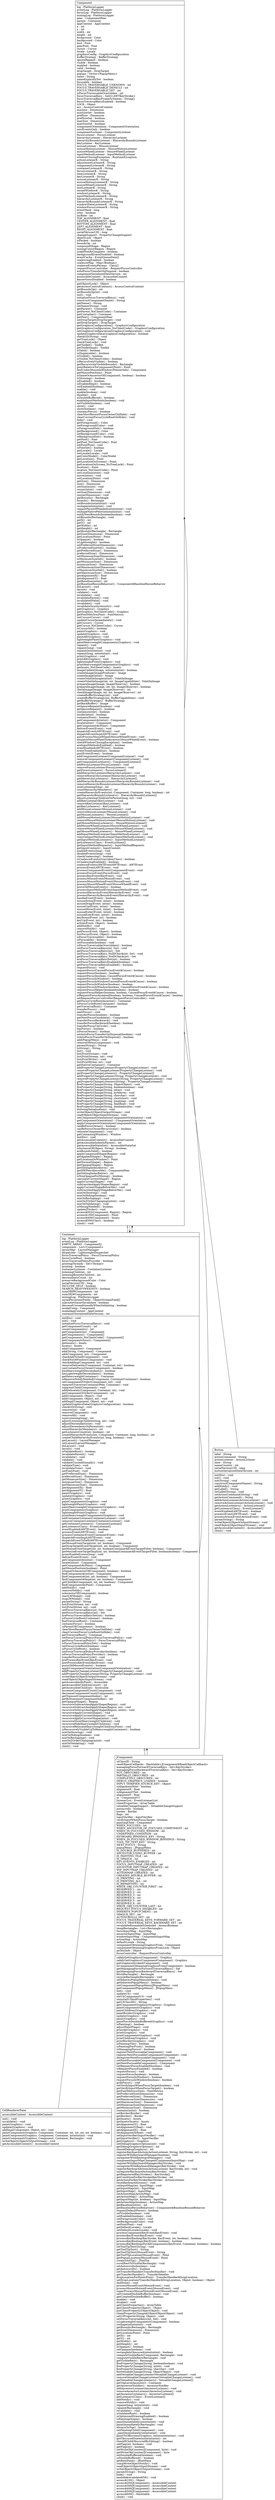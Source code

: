 digraph G {

fontname = "Bitstream Vera Sans"
fontsize = 8
rankdir=BT

node [shape = "record" color = "#000000" fillcolor = "#000000" style=""]

ClassTContainer [label = "{Container\l|log : PlatformLogger\leventLog : PlatformLogger\lEMPTY_ARRAY : Component[]\lcomponent : List\<Component\>\llayoutMgr : LayoutManager\ldispatcher : LightweightDispatcher\lfocusTraversalPolicy : FocusTraversalPolicy\lfocusCycleRoot : boolean\lfocusTraversalPolicyProvider : boolean\lprintingThreads : Set\<Thread\>\lprinting : boolean\lcontainerListener : ContainerListener\llisteningChildren : int\llisteningBoundsChildren : int\ldescendantsCount : int\lpreserveBackgroundColor : Color\lserialVersionUID : long\lINCLUDE_SELF : boolean\lSEARCH_HEAVYWEIGHTS : boolean\lnumOfHWComponents : int\lnumOfLWComponents : int\lmixingLog : PlatformLogger\lserialPersistentFields : ObjectStreamField[]\lisJavaAwtSmartInvalidate : boolean\ldescendUnconditionallyWhenValidating : boolean\lmodalComp : Component\lmodalAppContext : AppContext\lcontainerSerializedDataVersion : int\l|initIDs() : void\linit() : void\linitializeFocusTraversalKeys() : void\lgetComponentCount() : int\lcountComponents() : int\lgetComponent(int) : Component\lgetComponents() : Component[]\lgetComponents_NoClientCode() : Component[]\lgetComponentsSync() : Component[]\lgetInsets() : Insets\linsets() : Insets\ladd(Component) : Component\ladd(String, Component) : Component\ladd(Component, int) : Component\lcheckAddToSelf(Component) : void\lcheckNotAWindow(Component) : void\lcheckAdding(Component, int) : void\lremoveDelicately(Component, Container, int) : boolean\lcanContainFocusOwner(Component) : boolean\lhasHeavyweightDescendants() : boolean\lhasLightweightDescendants() : boolean\lgetHeavyweightContainer() : Container\lisRemoveNotifyNeeded(Component, ContainerContainer) : boolean\lsetComponentZOrder(Component, int) : void\lreparentTraverse(ContainerPeer, Container) : void\lreparentChild(Component) : void\laddDelicately(Component, Container, int) : void\lgetComponentZOrder(Component) : int\ladd(Component, Object) : void\ladd(Component, Object, int) : void\laddImpl(Component, Object, int) : void\lupdateGraphicsData(GraphicsConfiguration) : boolean\lcheckGD(String) : void\lremove(int) : void\lremove(Component) : void\lremoveAll() : void\lnumListening(long) : int\ladjustListeningChildren(long, int) : void\ladjustDescendants(int) : void\ladjustDecendantsOnParent(int) : void\lcountHierarchyMembers() : int\lgetListenersCount(int, boolean) : int\lcreateHierarchyEvents(int, Component, Container, long, boolean) : int\lcreateChildHierarchyEvents(int, long, boolean) : void\lgetLayout() : LayoutManager\lsetLayout(LayoutManager) : void\ldoLayout() : void\llayout() : void\lisValidateRoot() : boolean\linvalidateParent() : void\linvalidate() : void\lvalidate() : void\lvalidateUnconditionally() : void\lvalidateTree() : void\linvalidateTree() : void\lsetFont(Font) : void\lgetPreferredSize() : Dimension\lpreferredSize() : Dimension\lgetMinimumSize() : Dimension\lminimumSize() : Dimension\lgetMaximumSize() : Dimension\lgetAlignmentX() : float\lgetAlignmentY() : float\lpaint(Graphics) : void\lupdate(Graphics) : void\lprint(Graphics) : void\lpaintComponents(Graphics) : void\llightweightPaint(Graphics) : void\lpaintHeavyweightComponents(Graphics) : void\lprintComponents(Graphics) : void\llightweightPrint(Graphics) : void\lprintHeavyweightComponents(Graphics) : void\laddContainerListener(ContainerListener) : void\lremoveContainerListener(ContainerListener) : void\lgetContainerListeners() : ContainerListener[]\lgetListeners(Class) : EventListener[]\leventEnabled(AWTEvent) : boolean\lprocessEvent(AWTEvent) : void\lprocessContainerEvent(ContainerEvent) : void\ldispatchEventImpl(AWTEvent) : void\ldispatchEventToSelf(AWTEvent) : void\lgetMouseEventTarget(int, int, boolean) : Component\lgetDropTargetEventTarget(int, int, boolean) : Component\lgetMouseEventTarget(int, int, booleanContainer$EventTargetFilter, boolean) : Component\lgetMouseEventTargetImpl(int, int, booleanContainer$EventTargetFilter, booleanboolean) : Component\lproxyEnableEvents(long) : void\ldeliverEvent(Event) : void\lgetComponentAt(intint) : Component\llocate(intint) : Component\lgetComponentAt(Point) : Component\lgetMousePosition(boolean) : Point\lisSameOrAncestorOf(Component, boolean) : boolean\lfindComponentAt(intint) : Component\lfindComponentAt(int, int, boolean) : Component\lfindComponentAtImpl(int, int, boolean) : Component\lgetChildAt(Component, int, int, boolean) : Component\lfindComponentAt(Point) : Component\laddNotify() : void\lremoveNotify() : void\lisAncestorOf(Component) : boolean\lstartLWModal() : void\lstopLWModal() : void\lparamString() : String\llist(PrintStream, int) : void\llist(PrintWriter, int) : void\lsetFocusTraversalKeys(int, Set) : void\lgetFocusTraversalKeys(int) : Set\lareFocusTraversalKeysSet(int) : boolean\lisFocusCycleRoot(Container) : boolean\lfindTraversalRoot() : Container\lcontainsFocus() : boolean\lisParentOf(Component) : boolean\lclearMostRecentFocusOwnerOnHide() : void\lclearCurrentFocusCycleRootOnHide() : void\lgetTraversalRoot() : Container\lsetFocusTraversalPolicy(FocusTraversalPolicy) : void\lgetFocusTraversalPolicy() : FocusTraversalPolicy\lisFocusTraversalPolicySet() : boolean\lsetFocusCycleRoot(boolean) : void\lisFocusCycleRoot() : boolean\lsetFocusTraversalPolicyProvider(boolean) : void\lisFocusTraversalPolicyProvider() : boolean\ltransferFocusDownCycle() : void\lpreProcessKeyEvent(KeyEvent) : void\lpostProcessKeyEvent(KeyEvent) : void\lpostsOldMouseEvents() : boolean\lapplyComponentOrientation(ComponentOrientation) : void\laddPropertyChangeListener(PropertyChangeListener) : void\laddPropertyChangeListener(String, PropertyChangeListener) : void\lwriteObject(ObjectOutputStream) : void\lreadObject(ObjectInputStream) : void\lgetAccessibleAt(Point) : Accessible\lgetAccessibleChildrenCount() : int\lgetAccessibleChild(int) : Accessible\lincreaseComponentCount(Component) : void\ldecreaseComponentCount(Component) : void\lgetTopmostComponentIndex() : int\lgetBottommostComponentIndex() : int\lgetOpaqueShape() : Region\lrecursiveSubtractAndApplyShape(Region) : void\lrecursiveSubtractAndApplyShape(Region, int) : void\lrecursiveSubtractAndApplyShape(Region, intint) : void\lrecursiveApplyCurrentShape() : void\lrecursiveApplyCurrentShape(int) : void\lrecursiveApplyCurrentShape(intint) : void\lrecursiveShowHeavyweightChildren() : void\lrecursiveHideHeavyweightChildren() : void\lrecursiveRelocateHeavyweightChildren(Point) : void\lisRecursivelyVisibleUpToHeavyweightContainer() : boolean\lmixOnShowing() : void\lmixOnHiding(boolean) : void\lmixOnReshaping() : void\lmixOnZOrderChanging(intint) : void\lmixOnValidating() : void\lclinit() : void\l}"]
node [shape = "record" color = "#000000" fillcolor = "#000000" style=""]

ClassTComponent [label = "{Component\l|log : PlatformLogger\leventLog : PlatformLogger\lfocusLog : PlatformLogger\lmixingLog : PlatformLogger\lpeer : ComponentPeer\lparent : Container\lappContext : AppContext\lx : int\ly : int\lwidth : int\lheight : int\lforeground : Color\lbackground : Color\lfont : Font\lpeerFont : Font\lcursor : Cursor\llocale : Locale\lgraphicsConfig : GraphicsConfiguration\lbufferStrategy : BufferStrategy\lignoreRepaint : boolean\lvisible : boolean\lenabled : boolean\lvalid : boolean\ldropTarget : DropTarget\lpopups : Vector\<PopupMenu\>\lname : String\lnameExplicitlySet : boolean\lfocusable : boolean\lFOCUS_TRAVERSABLE_UNKNOWN : int\lFOCUS_TRAVERSABLE_DEFAULT : int\lFOCUS_TRAVERSABLE_SET : int\lisFocusTraversableOverridden : int\lfocusTraversalKeys : Set[]\<AWTKeyStroke\>\lfocusTraversalKeyPropertyNames : String[]\lfocusTraversalKeysEnabled : boolean\lLOCK : Object\lacc : AccessControlContext\lminSize : Dimension\lminSizeSet : boolean\lprefSize : Dimension\lprefSizeSet : boolean\lmaxSize : Dimension\lmaxSizeSet : boolean\lcomponentOrientation : ComponentOrientation\lnewEventsOnly : boolean\lcomponentListener : ComponentListener\lfocusListener : FocusListener\lhierarchyListener : HierarchyListener\lhierarchyBoundsListener : HierarchyBoundsListener\lkeyListener : KeyListener\lmouseListener : MouseListener\lmouseMotionListener : MouseMotionListener\lmouseWheelListener : MouseWheelListener\linputMethodListener : InputMethodListener\lwindowClosingException : RuntimeException\lactionListenerK : String\ladjustmentListenerK : String\lcomponentListenerK : String\lcontainerListenerK : String\lfocusListenerK : String\litemListenerK : String\lkeyListenerK : String\lmouseListenerK : String\lmouseMotionListenerK : String\lmouseWheelListenerK : String\ltextListenerK : String\lownedWindowK : String\lwindowListenerK : String\linputMethodListenerK : String\lhierarchyListenerK : String\lhierarchyBoundsListenerK : String\lwindowStateListenerK : String\lwindowFocusListenerK : String\leventMask : long\lisInc : boolean\lincRate : int\lTOP_ALIGNMENT : float\lCENTER_ALIGNMENT : float\lBOTTOM_ALIGNMENT : float\lLEFT_ALIGNMENT : float\lRIGHT_ALIGNMENT : float\lserialVersionUID : long\lchangeSupport : PropertyChangeSupport\lobjectLock : Object\lisPacked : boolean\lboundsOp : int\lcompoundShape : Region\lmixingCutoutRegion : Region\lisAddNotifyComplete : boolean\lbackgroundEraseDisabled : boolean\leventCache : EventQueueItem[]\lcoalescingEnabled : boolean\lcoalesceMap : Map\<Boolean\>\lcoalesceEventsParams : Class[]\lrequestFocusController : RequestFocusController\lautoFocusTransferOnDisposal : boolean\lcomponentSerializedDataVersion : int\laccessibleContext : AccessibleContext\l$assertionsDisabled : boolean\l|getObjectLock() : Object\lgetAccessControlContext() : AccessControlContext\lgetBoundsOp() : int\lsetBoundsOp(int) : void\linit() : void\linitializeFocusTraversalKeys() : void\lconstructComponentName() : String\lgetName() : String\lsetName(String) : void\lgetParent() : Container\lgetParent_NoClientCode() : Container\lgetContainer() : Container\lgetPeer() : ComponentPeer\lsetDropTarget(DropTarget) : void\lgetDropTarget() : DropTarget\lgetGraphicsConfiguration() : GraphicsConfiguration\lgetGraphicsConfiguration_NoClientCode() : GraphicsConfiguration\lsetGraphicsConfiguration(GraphicsConfiguration) : void\lupdateGraphicsData(GraphicsConfiguration) : boolean\lcheckGD(String) : void\lgetTreeLock() : Object\lcheckTreeLock() : void\lgetToolkit() : Toolkit\lgetToolkitImpl() : Toolkit\lisValid() : boolean\lisDisplayable() : boolean\lisVisible() : boolean\lisVisible_NoClientCode() : boolean\lisRecursivelyVisible() : boolean\lgetRecursivelyVisibleBounds() : Rectangle\lpointRelativeToComponent(Point) : Point\lfindUnderMouseInWindow(PointerInfo) : Component\lgetMousePosition() : Point\lisSameOrAncestorOf(Component, boolean) : boolean\lisShowing() : boolean\lisEnabled() : boolean\lisEnabledImpl() : boolean\lsetEnabled(boolean) : void\lenable() : void\lenable(boolean) : void\ldisable() : void\lisDoubleBuffered() : boolean\lenableInputMethods(boolean) : void\lsetVisible(boolean) : void\lshow() : void\lshow(boolean) : void\lcontainsFocus() : boolean\lclearMostRecentFocusOwnerOnHide() : void\lclearCurrentFocusCycleRootOnHide() : void\lhide() : void\lgetForeground() : Color\lsetForeground(Color) : void\lisForegroundSet() : boolean\lgetBackground() : Color\lsetBackground(Color) : void\lisBackgroundSet() : boolean\lgetFont() : Font\lgetFont_NoClientCode() : Font\lsetFont(Font) : void\lisFontSet() : boolean\lgetLocale() : Locale\lsetLocale(Locale) : void\lgetColorModel() : ColorModel\lgetLocation() : Point\lgetLocationOnScreen() : Point\lgetLocationOnScreen_NoTreeLock() : Point\llocation() : Point\llocation_NoClientCode() : Point\lsetLocation(intint) : void\lmove(intint) : void\lsetLocation(Point) : void\lgetSize() : Dimension\lsize() : Dimension\lsetSize(intint) : void\lresize(intint) : void\lsetSize(Dimension) : void\lresize(Dimension) : void\lgetBounds() : Rectangle\lbounds() : Rectangle\lsetBounds(intintintint) : void\lreshape(intintintint) : void\lrepaintParentIfNeeded(intintintint) : void\lreshapeNativePeer(intintintintint) : void\lnotifyNewBounds(booleanboolean) : void\lsetBounds(Rectangle) : void\lgetX() : int\lgetY() : int\lgetWidth() : int\lgetHeight() : int\lgetBounds(Rectangle) : Rectangle\lgetSize(Dimension) : Dimension\lgetLocation(Point) : Point\lisOpaque() : boolean\lisLightweight() : boolean\lsetPreferredSize(Dimension) : void\lisPreferredSizeSet() : boolean\lgetPreferredSize() : Dimension\lpreferredSize() : Dimension\lsetMinimumSize(Dimension) : void\lisMinimumSizeSet() : boolean\lgetMinimumSize() : Dimension\lminimumSize() : Dimension\lsetMaximumSize(Dimension) : void\lisMaximumSizeSet() : boolean\lgetMaximumSize() : Dimension\lgetAlignmentX() : float\lgetAlignmentY() : float\lgetBaseline(intint) : int\lgetBaselineResizeBehavior() : Component$BaselineResizeBehavior\ldoLayout() : void\llayout() : void\lvalidate() : void\linvalidate() : void\linvalidateParent() : void\linvalidateIfValid() : void\lrevalidate() : void\lrevalidateSynchronously() : void\lgetGraphics() : Graphics\lgetGraphics_NoClientCode() : Graphics\lgetFontMetrics(Font) : FontMetrics\lsetCursor(Cursor) : void\lupdateCursorImmediately() : void\lgetCursor() : Cursor\lgetCursor_NoClientCode() : Cursor\lisCursorSet() : boolean\lpaint(Graphics) : void\lupdate(Graphics) : void\lpaintAll(Graphics) : void\llightweightPaint(Graphics) : void\lpaintHeavyweightComponents(Graphics) : void\lrepaint() : void\lrepaint(long) : void\lrepaint(intintintint) : void\lrepaint(long, intintintint) : void\lprint(Graphics) : void\lprintAll(Graphics) : void\llightweightPrint(Graphics) : void\lprintHeavyweightComponents(Graphics) : void\lgetInsets_NoClientCode() : Insets\limageUpdate(Image, intintintintint) : boolean\lcreateImage(ImageProducer) : Image\lcreateImage(intint) : Image\lcreateVolatileImage(intint) : VolatileImage\lcreateVolatileImage(int, int, ImageCapabilities) : VolatileImage\lprepareImage(Image, ImageObserver) : boolean\lprepareImage(Image, int, int, ImageObserver) : boolean\lcheckImage(Image, ImageObserver) : int\lcheckImage(Image, int, int, ImageObserver) : int\lcreateBufferStrategy(int) : void\lcreateBufferStrategy(int, BufferCapabilities) : void\lgetBufferStrategy() : BufferStrategy\lgetBackBuffer() : Image\lsetIgnoreRepaint(boolean) : void\lgetIgnoreRepaint() : boolean\lcontains(intint) : boolean\linside(intint) : boolean\lcontains(Point) : boolean\lgetComponentAt(intint) : Component\llocate(intint) : Component\lgetComponentAt(Point) : Component\ldeliverEvent(Event) : void\ldispatchEvent(AWTEvent) : void\ldispatchEventImpl(AWTEvent) : void\lautoProcessMouseWheel(MouseWheelEvent) : void\ldispatchMouseWheelToAncestor(MouseWheelEvent) : boolean\lcheckWindowClosingException() : boolean\lareInputMethodsEnabled() : boolean\leventEnabled(AWTEvent) : boolean\leventTypeEnabled(int) : boolean\lpostEvent(Event) : boolean\laddComponentListener(ComponentListener) : void\lremoveComponentListener(ComponentListener) : void\lgetComponentListeners() : ComponentListener[]\laddFocusListener(FocusListener) : void\lremoveFocusListener(FocusListener) : void\lgetFocusListeners() : FocusListener[]\laddHierarchyListener(HierarchyListener) : void\lremoveHierarchyListener(HierarchyListener) : void\lgetHierarchyListeners() : HierarchyListener[]\laddHierarchyBoundsListener(HierarchyBoundsListener) : void\lremoveHierarchyBoundsListener(HierarchyBoundsListener) : void\lnumListening(long) : int\lcountHierarchyMembers() : int\lcreateHierarchyEvents(int, Component, Container, long, boolean) : int\lgetHierarchyBoundsListeners() : HierarchyBoundsListener[]\ladjustListeningChildrenOnParent(long, int) : void\laddKeyListener(KeyListener) : void\lremoveKeyListener(KeyListener) : void\lgetKeyListeners() : KeyListener[]\laddMouseListener(MouseListener) : void\lremoveMouseListener(MouseListener) : void\lgetMouseListeners() : MouseListener[]\laddMouseMotionListener(MouseMotionListener) : void\lremoveMouseMotionListener(MouseMotionListener) : void\lgetMouseMotionListeners() : MouseMotionListener[]\laddMouseWheelListener(MouseWheelListener) : void\lremoveMouseWheelListener(MouseWheelListener) : void\lgetMouseWheelListeners() : MouseWheelListener[]\laddInputMethodListener(InputMethodListener) : void\lremoveInputMethodListener(InputMethodListener) : void\lgetInputMethodListeners() : InputMethodListener[]\lgetListeners(Class) : EventListener[]\lgetInputMethodRequests() : InputMethodRequests\lgetInputContext() : InputContext\lenableEvents(long) : void\ldisableEvents(long) : void\lcheckCoalescing() : boolean\lisCoalesceEventsOverriden(Class) : boolean\lisCoalescingEnabled() : boolean\lcoalesceEvents(AWTEventAWTEvent) : AWTEvent\lprocessEvent(AWTEvent) : void\lprocessComponentEvent(ComponentEvent) : void\lprocessFocusEvent(FocusEvent) : void\lprocessKeyEvent(KeyEvent) : void\lprocessMouseEvent(MouseEvent) : void\lprocessMouseMotionEvent(MouseEvent) : void\lprocessMouseWheelEvent(MouseWheelEvent) : void\lpostsOldMouseEvents() : boolean\lprocessInputMethodEvent(InputMethodEvent) : void\lprocessHierarchyEvent(HierarchyEvent) : void\lprocessHierarchyBoundsEvent(HierarchyEvent) : void\lhandleEvent(Event) : boolean\lmouseDown(Event, intint) : boolean\lmouseDrag(Event, intint) : boolean\lmouseUp(Event, intint) : boolean\lmouseMove(Event, intint) : boolean\lmouseEnter(Event, intint) : boolean\lmouseExit(Event, intint) : boolean\lkeyDown(Event, int) : boolean\lkeyUp(Event, int) : boolean\laction(Event, Object) : boolean\laddNotify() : void\lremoveNotify() : void\lgotFocus(Event, Object) : boolean\llostFocus(Event, Object) : boolean\lisFocusTraversable() : boolean\lisFocusable() : boolean\lsetFocusable(boolean) : void\lisFocusTraversableOverridden() : boolean\lsetFocusTraversalKeys(int, Set) : void\lgetFocusTraversalKeys(int) : Set\lsetFocusTraversalKeys_NoIDCheck(int, Set) : void\lgetFocusTraversalKeys_NoIDCheck(int) : Set\lareFocusTraversalKeysSet(int) : boolean\lsetFocusTraversalKeysEnabled(boolean) : void\lgetFocusTraversalKeysEnabled() : boolean\lrequestFocus() : void\lrequestFocus(CausedFocusEvent$Cause) : boolean\lrequestFocus(boolean) : boolean\lrequestFocus(boolean, CausedFocusEvent$Cause) : boolean\lrequestFocusInWindow() : boolean\lrequestFocusInWindow(CausedFocusEvent$Cause) : boolean\lrequestFocusInWindow(boolean) : boolean\lrequestFocusInWindow(boolean, CausedFocusEvent$Cause) : boolean\lrequestFocusHelper(booleanboolean) : boolean\lrequestFocusHelper(boolean, boolean, CausedFocusEvent$Cause) : boolean\lisRequestFocusAccepted(boolean, boolean, CausedFocusEvent$Cause) : boolean\lsetRequestFocusController(RequestFocusController) : void\lgetFocusCycleRootAncestor() : Container\lisFocusCycleRoot(Container) : boolean\lgetTraversalRoot() : Container\ltransferFocus() : void\lnextFocus() : void\ltransferFocus(boolean) : boolean\lgetNextFocusCandidate() : Component\ltransferFocusBackward() : void\ltransferFocusBackward(boolean) : boolean\ltransferFocusUpCycle() : void\lhasFocus() : boolean\lisFocusOwner() : boolean\lsetAutoFocusTransferOnDisposal(boolean) : void\lisAutoFocusTransferOnDisposal() : boolean\ladd(PopupMenu) : void\lremove(MenuComponent) : void\lparamString() : String\ltoString() : String\llist() : void\llist(PrintStream) : void\llist(PrintStream, int) : void\llist(PrintWriter) : void\llist(PrintWriter, int) : void\lgetNativeContainer() : Container\laddPropertyChangeListener(PropertyChangeListener) : void\lremovePropertyChangeListener(PropertyChangeListener) : void\lgetPropertyChangeListeners() : PropertyChangeListener[]\laddPropertyChangeListener(String, PropertyChangeListener) : void\lremovePropertyChangeListener(String, PropertyChangeListener) : void\lgetPropertyChangeListeners(String) : PropertyChangeListener[]\lfirePropertyChange(String, ObjectObject) : void\lfirePropertyChange(String, booleanboolean) : void\lfirePropertyChange(String, intint) : void\lfirePropertyChange(String, bytebyte) : void\lfirePropertyChange(String, charchar) : void\lfirePropertyChange(String, shortshort) : void\lfirePropertyChange(String, longlong) : void\lfirePropertyChange(String, floatfloat) : void\lfirePropertyChange(String, doubledouble) : void\ldoSwingSerialization() : void\lwriteObject(ObjectOutputStream) : void\lreadObject(ObjectInputStream) : void\lsetComponentOrientation(ComponentOrientation) : void\lgetComponentOrientation() : ComponentOrientation\lapplyComponentOrientation(ComponentOrientation) : void\lcanBeFocusOwner() : boolean\lcanBeFocusOwnerRecursively() : boolean\lrelocateComponent() : void\lgetContainingWindow() : Window\linitIDs() : void\lgetAccessibleContext() : AccessibleContext\lgetAccessibleIndexInParent() : int\lgetAccessibleStateSet() : AccessibleStateSet\lisInstanceOf(Object, String) : boolean\lareBoundsValid() : boolean\lapplyCompoundShape(Region) : void\lgetAppliedShape() : Region\lgetLocationOnWindow() : Point\lgetNormalShape() : Region\lgetOpaqueShape() : Region\lgetSiblingIndexAbove() : int\lgetHWPeerAboveMe() : ComponentPeer\lgetSiblingIndexBelow() : int\lisNonOpaqueForMixing() : boolean\lcalculateCurrentShape() : Region\lapplyCurrentShape() : void\lsubtractAndApplyShape(Region) : void\lapplyCurrentShapeBelowMe() : void\lsubtractAndApplyShapeBelowMe() : void\lmixOnShowing() : void\lmixOnHiding(boolean) : void\lmixOnReshaping() : void\lmixOnZOrderChanging(intint) : void\lmixOnValidating() : void\lisMixingNeeded() : boolean\lupdateZOrder() : void\laccess$002(Component, Region) : Region\laccess$100(Component) : Point\laccess$400(Component) : Insets\laccess$500(Class) : boolean\lclinit() : void\l}"]
node [shape = "record" color = "#000000" fillcolor = "#000000" style=""]

ClassTCellRendererPane [label = "{CellRendererPane\l|accessibleContext : AccessibleContext\l|init() : void\linvalidate() : void\lpaint(Graphics) : void\lupdate(Graphics) : void\laddImpl(Component, Object, int) : void\lpaintComponent(Graphics, Component, Container, int, int, int, int, boolean) : void\lpaintComponent(Graphics, Component, Container, intintintint) : void\lpaintComponent(Graphics, Component, Container, Rectangle) : void\lwriteObject(ObjectOutputStream) : void\lgetAccessibleContext() : AccessibleContext\l}"]
node [shape = "record" color = "#000000" fillcolor = "#000000" style=""]

ClassTJComponent [label = "{JComponent\l|uiClassID : String\lreadObjectCallbacks : Hashtable\<JComponent$ReadObjectCallback\>\lmanagingFocusForwardTraversalKeys : Set\<KeyStroke\>\lmanagingFocusBackwardTraversalKeys : Set\<KeyStroke\>\lNOT_OBSCURED : int\lPARTIALLY_OBSCURED : int\lCOMPLETELY_OBSCURED : int\lDEBUG_GRAPHICS_LOADED : boolean\lINPUT_VERIFIER_SOURCE_KEY : Object\lisAlignmentXSet : boolean\lalignmentX : float\lisAlignmentYSet : boolean\lalignmentY : float\lui : ComponentUI\llistenerList : EventListenerList\lclientProperties : ArrayTable\lvetoableChangeSupport : VetoableChangeSupport\lautoscrolls : boolean\lborder : Border\lflags : int\linputVerifier : InputVerifier\lverifyInputWhenFocusTarget : boolean\lpaintingChild : Component\lWHEN_FOCUSED : int\lWHEN_ANCESTOR_OF_FOCUSED_COMPONENT : int\lWHEN_IN_FOCUSED_WINDOW : int\lUNDEFINED_CONDITION : int\lKEYBOARD_BINDINGS_KEY : String\lWHEN_IN_FOCUSED_WINDOW_BINDINGS : String\lTOOL_TIP_TEXT_KEY : String\lNEXT_FOCUS : String\lpopupMenu : JPopupMenu\lIS_DOUBLE_BUFFERED : int\lANCESTOR_USING_BUFFER : int\lIS_PAINTING_TILE : int\lIS_OPAQUE : int\lKEY_EVENTS_ENABLED : int\lFOCUS_INPUTMAP_CREATED : int\lANCESTOR_INPUTMAP_CREATED : int\lWIF_INPUTMAP_CREATED : int\lACTIONMAP_CREATED : int\lCREATED_DOUBLE_BUFFER : int\lIS_PRINTING : int\lIS_PRINTING_ALL : int\lIS_REPAINTING : int\lWRITE_OBJ_COUNTER_FIRST : int\lRESERVED_1 : int\lRESERVED_2 : int\lRESERVED_3 : int\lRESERVED_4 : int\lRESERVED_5 : int\lRESERVED_6 : int\lWRITE_OBJ_COUNTER_LAST : int\lREQUEST_FOCUS_DISABLED : int\lINHERITS_POPUP_MENU : int\lOPAQUE_SET : int\lAUTOSCROLLS_SET : int\lFOCUS_TRAVERSAL_KEYS_FORWARD_SET : int\lFOCUS_TRAVERSAL_KEYS_BACKWARD_SET : int\lrevalidateRunnableScheduled : AtomicBoolean\ltempRectangles : List\<Rectangle\>\lfocusInputMap : InputMap\lancestorInputMap : InputMap\lwindowInputMap : ComponentInputMap\lactionMap : ActionMap\ldefaultLocale : String\lcomponentObtainingGraphicsFrom : Component\lcomponentObtainingGraphicsFromLock : Object\laaTextInfo : Object\lfocusController : RequestFocusController\l|safelyGetGraphics(Component) : Graphics\lsafelyGetGraphics(ComponentComponent) : Graphics\lgetGraphicsInvoked(Component) : void\lisComponentObtainingGraphicsFrom(Component) : boolean\lgetManagingFocusForwardTraversalKeys() : Set\lgetManagingFocusBackwardTraversalKeys() : Set\lfetchRectangle() : Rectangle\lrecycleRectangle(Rectangle) : void\lsetInheritsPopupMenu(boolean) : void\lgetInheritsPopupMenu() : boolean\lsetComponentPopupMenu(JPopupMenu) : void\lgetComponentPopupMenu() : JPopupMenu\linit() : void\lupdateUI() : void\lsetUI(ComponentUI) : void\luninstallUIAndProperties() : void\lgetUIClassID() : String\lgetComponentGraphics(Graphics) : Graphics\lpaintComponent(Graphics) : void\lpaintChildren(Graphics) : void\lpaintBorder(Graphics) : void\lupdate(Graphics) : void\lpaint(Graphics) : void\lpaintForceDoubleBuffered(Graphics) : void\lisPainting() : boolean\ladjustPaintFlags() : void\lprintAll(Graphics) : void\lprint(Graphics) : void\lprintComponent(Graphics) : void\lprintChildren(Graphics) : void\lprintBorder(Graphics) : void\lisPaintingTile() : boolean\lisPaintingForPrint() : boolean\lisManagingFocus() : boolean\lregisterNextFocusableComponent() : void\lregisterNextFocusableComponent(Component) : void\lderegisterNextFocusableComponent() : void\lsetNextFocusableComponent(Component) : void\lgetNextFocusableComponent() : Component\lsetRequestFocusEnabled(boolean) : void\lisRequestFocusEnabled() : boolean\lrequestFocus() : void\lrequestFocus(boolean) : boolean\lrequestFocusInWindow() : boolean\lrequestFocusInWindow(boolean) : boolean\lgrabFocus() : void\lsetVerifyInputWhenFocusTarget(boolean) : void\lgetVerifyInputWhenFocusTarget() : boolean\lgetFontMetrics(Font) : FontMetrics\lsetPreferredSize(Dimension) : void\lgetPreferredSize() : Dimension\lsetMaximumSize(Dimension) : void\lgetMaximumSize() : Dimension\lsetMinimumSize(Dimension) : void\lgetMinimumSize() : Dimension\lcontains(intint) : boolean\lsetBorder(Border) : void\lgetBorder() : Border\lgetInsets() : Insets\lgetInsets(Insets) : Insets\lgetAlignmentY() : float\lsetAlignmentY(float) : void\lgetAlignmentX() : float\lsetAlignmentX(float) : void\lsetInputVerifier(InputVerifier) : void\lgetInputVerifier() : InputVerifier\lgetGraphics() : Graphics\lsetDebugGraphicsOptions(int) : void\lgetDebugGraphicsOptions() : int\lshouldDebugGraphics() : int\lregisterKeyboardAction(ActionListener, String, KeyStroke, int) : void\lregisterWithKeyboardManager(boolean) : void\lunregisterWithKeyboardManager() : void\lcomponentInputMapChanged(ComponentInputMap) : void\lregisterWithKeyboardManager(KeyStroke) : void\lunregisterWithKeyboardManager(KeyStroke) : void\lregisterKeyboardAction(ActionListener, KeyStroke, int) : void\lunregisterKeyboardAction(KeyStroke) : void\lgetRegisteredKeyStrokes() : KeyStroke[]\lgetConditionForKeyStroke(KeyStroke) : int\lgetActionForKeyStroke(KeyStroke) : ActionListener\lresetKeyboardActions() : void\lsetInputMap(int, InputMap) : void\lgetInputMap(int) : InputMap\lgetInputMap() : InputMap\lsetActionMap(ActionMap) : void\lgetActionMap() : ActionMap\lgetInputMap(int, boolean) : InputMap\lgetActionMap(boolean) : ActionMap\lgetBaseline(intint) : int\lgetBaselineResizeBehavior() : Component$BaselineResizeBehavior\lrequestDefaultFocus() : boolean\lsetVisible(boolean) : void\lsetEnabled(boolean) : void\lsetForeground(Color) : void\lsetBackground(Color) : void\lsetFont(Font) : void\lgetDefaultLocale() : Locale\lsetDefaultLocale(Locale) : void\lprocessComponentKeyEvent(KeyEvent) : void\lprocessKeyEvent(KeyEvent) : void\lprocessKeyBinding(KeyStroke, KeyEvent, int, boolean) : boolean\lprocessKeyBindings(KeyEvent, boolean) : boolean\lprocessKeyBindingsForAllComponents(KeyEvent, Container, boolean) : boolean\lsetToolTipText(String) : void\lgetToolTipText() : String\lgetToolTipText(MouseEvent) : String\lgetToolTipLocation(MouseEvent) : Point\lgetPopupLocation(MouseEvent) : Point\lcreateToolTip() : JToolTip\lscrollRectToVisible(Rectangle) : void\lsetAutoscrolls(boolean) : void\lgetAutoscrolls() : boolean\lsetTransferHandler(TransferHandler) : void\lgetTransferHandler() : TransferHandler\ldropLocationForPoint(Point) : TransferHandler$DropLocation\lsetDropLocation(TransferHandler$DropLocation, Object, boolean) : Object\ldndDone() : void\lprocessMouseEvent(MouseEvent) : void\lprocessMouseMotionEvent(MouseEvent) : void\lsuperProcessMouseMotionEvent(MouseEvent) : void\lsetCreatedDoubleBuffer(boolean) : void\lgetCreatedDoubleBuffer() : boolean\lenable() : void\ldisable() : void\lgetClientProperties() : ArrayTable\lgetClientProperty(Object) : Object\lputClientProperty(ObjectObject) : void\lclientPropertyChanged(ObjectObjectObject) : void\lsetUIProperty(String, Object) : void\lsetFocusTraversalKeys(int, Set) : void\lisLightweightComponent(Component) : boolean\lreshape(intintintint) : void\lgetBounds(Rectangle) : Rectangle\lgetSize(Dimension) : Dimension\lgetLocation(Point) : Point\lgetX() : int\lgetY() : int\lgetWidth() : int\lgetHeight() : int\lisOpaque() : boolean\lsetOpaque(boolean) : void\lrectangleIsObscured(intintintint) : boolean\lcomputeVisibleRect(Component, Rectangle) : void\lcomputeVisibleRect(Rectangle) : void\lgetVisibleRect() : Rectangle\lfirePropertyChange(String, booleanboolean) : void\lfirePropertyChange(String, intint) : void\lfirePropertyChange(String, charchar) : void\lfireVetoableChange(String, ObjectObject) : void\laddVetoableChangeListener(VetoableChangeListener) : void\lremoveVetoableChangeListener(VetoableChangeListener) : void\lgetVetoableChangeListeners() : VetoableChangeListener[]\lgetTopLevelAncestor() : Container\lgetAncestorNotifier() : AncestorNotifier\laddAncestorListener(AncestorListener) : void\lremoveAncestorListener(AncestorListener) : void\lgetAncestorListeners() : AncestorListener[]\lgetListeners(Class) : EventListener[]\laddNotify() : void\lremoveNotify() : void\lrepaint(long, intintintint) : void\lrepaint(Rectangle) : void\lrevalidate() : void\lisValidateRoot() : boolean\lisOptimizedDrawingEnabled() : boolean\lisPaintingOrigin() : boolean\lpaintImmediately(intintintint) : void\lpaintImmediately(Rectangle) : void\lalwaysOnTop() : boolean\lsetPaintingChild(Component) : void\l_paintImmediately(intintintint) : void\lpaintToOffscreen(Graphics, intintintintintint) : void\lgetObscuredState(intintintintint) : int\lcheckIfChildObscuredBySibling() : boolean\lsetFlag(int, boolean) : void\lgetFlag(int) : boolean\lsetWriteObjCounter(JComponent, byte) : void\lgetWriteObjCounter(JComponent) : byte\lsetDoubleBuffered(boolean) : void\lisDoubleBuffered() : boolean\lgetRootPane() : JRootPane\lcompWriteObjectNotify() : void\lreadObject(ObjectInputStream) : void\lwriteObject(ObjectOutputStream) : void\lparamString() : String\lhide() : void\llambda$revalidate$59() : void\laccess$100() : Object\laccess$200(JComponent) : AccessibleContext\laccess$300(JComponent) : AccessibleContext\laccess$400(JComponent) : AccessibleContext\laccess$500(JComponent) : AccessibleContext\laccess$600() : Hashtable\lclinit() : void\l}"]
node [shape = "record" color = "#000000" fillcolor = "#000000" style=""]

ClassTButton [label = "{Button\l|label : String\lactionCommand : String\lactionListener : ActionListener\lbase : String\lnameCounter : int\lserialVersionUID : long\lbuttonSerializedDataVersion : int\l|initIDs() : void\linit() : void\linit(String) : void\lconstructComponentName() : String\laddNotify() : void\lgetLabel() : String\lsetLabel(String) : void\lsetActionCommand(String) : void\lgetActionCommand() : String\laddActionListener(ActionListener) : void\lremoveActionListener(ActionListener) : void\lgetActionListeners() : ActionListener[]\lgetListeners(Class) : EventListener[]\leventEnabled(AWTEvent) : boolean\lprocessEvent(AWTEvent) : void\lprocessActionEvent(ActionEvent) : void\lparamString() : String\lwriteObject(ObjectOutputStream) : void\lreadObject(ObjectInputStream) : void\lgetAccessibleContext() : AccessibleContext\lclinit() : void\l}"]
edge [arrowhead = "vee" style = "solid" label = ""]

ClassTContainer -> ClassTContainer
edge [arrowhead = "vee" style = "solid" label = ""]

ClassTJComponent -> ClassTComponent
edge [arrowhead = "onormal" style = "solid" label = ""]

ClassTButton -> ClassTComponent
edge [arrowhead = "onormal" style = "solid" label = ""]

ClassTCellRendererPane -> ClassTContainer
edge [arrowhead = "onormal" style = "solid" label = ""]

ClassTContainer -> ClassTComponent
edge [arrowhead = "vee" style = "solid" label = ""]

ClassTComponent -> ClassTComponent
edge [arrowhead = "vee" style = "solid" label = ""]

ClassTComponent -> ClassTContainer
edge [arrowhead = "onormal" style = "solid" label = ""]

ClassTJComponent -> ClassTContainer
edge [arrowhead = "vee" style = "solid" label = ""]

ClassTJComponent -> ClassTContainer
edge [arrowhead = "vee" style = "solid" label = ""]

ClassTContainer -> ClassTComponent
}
